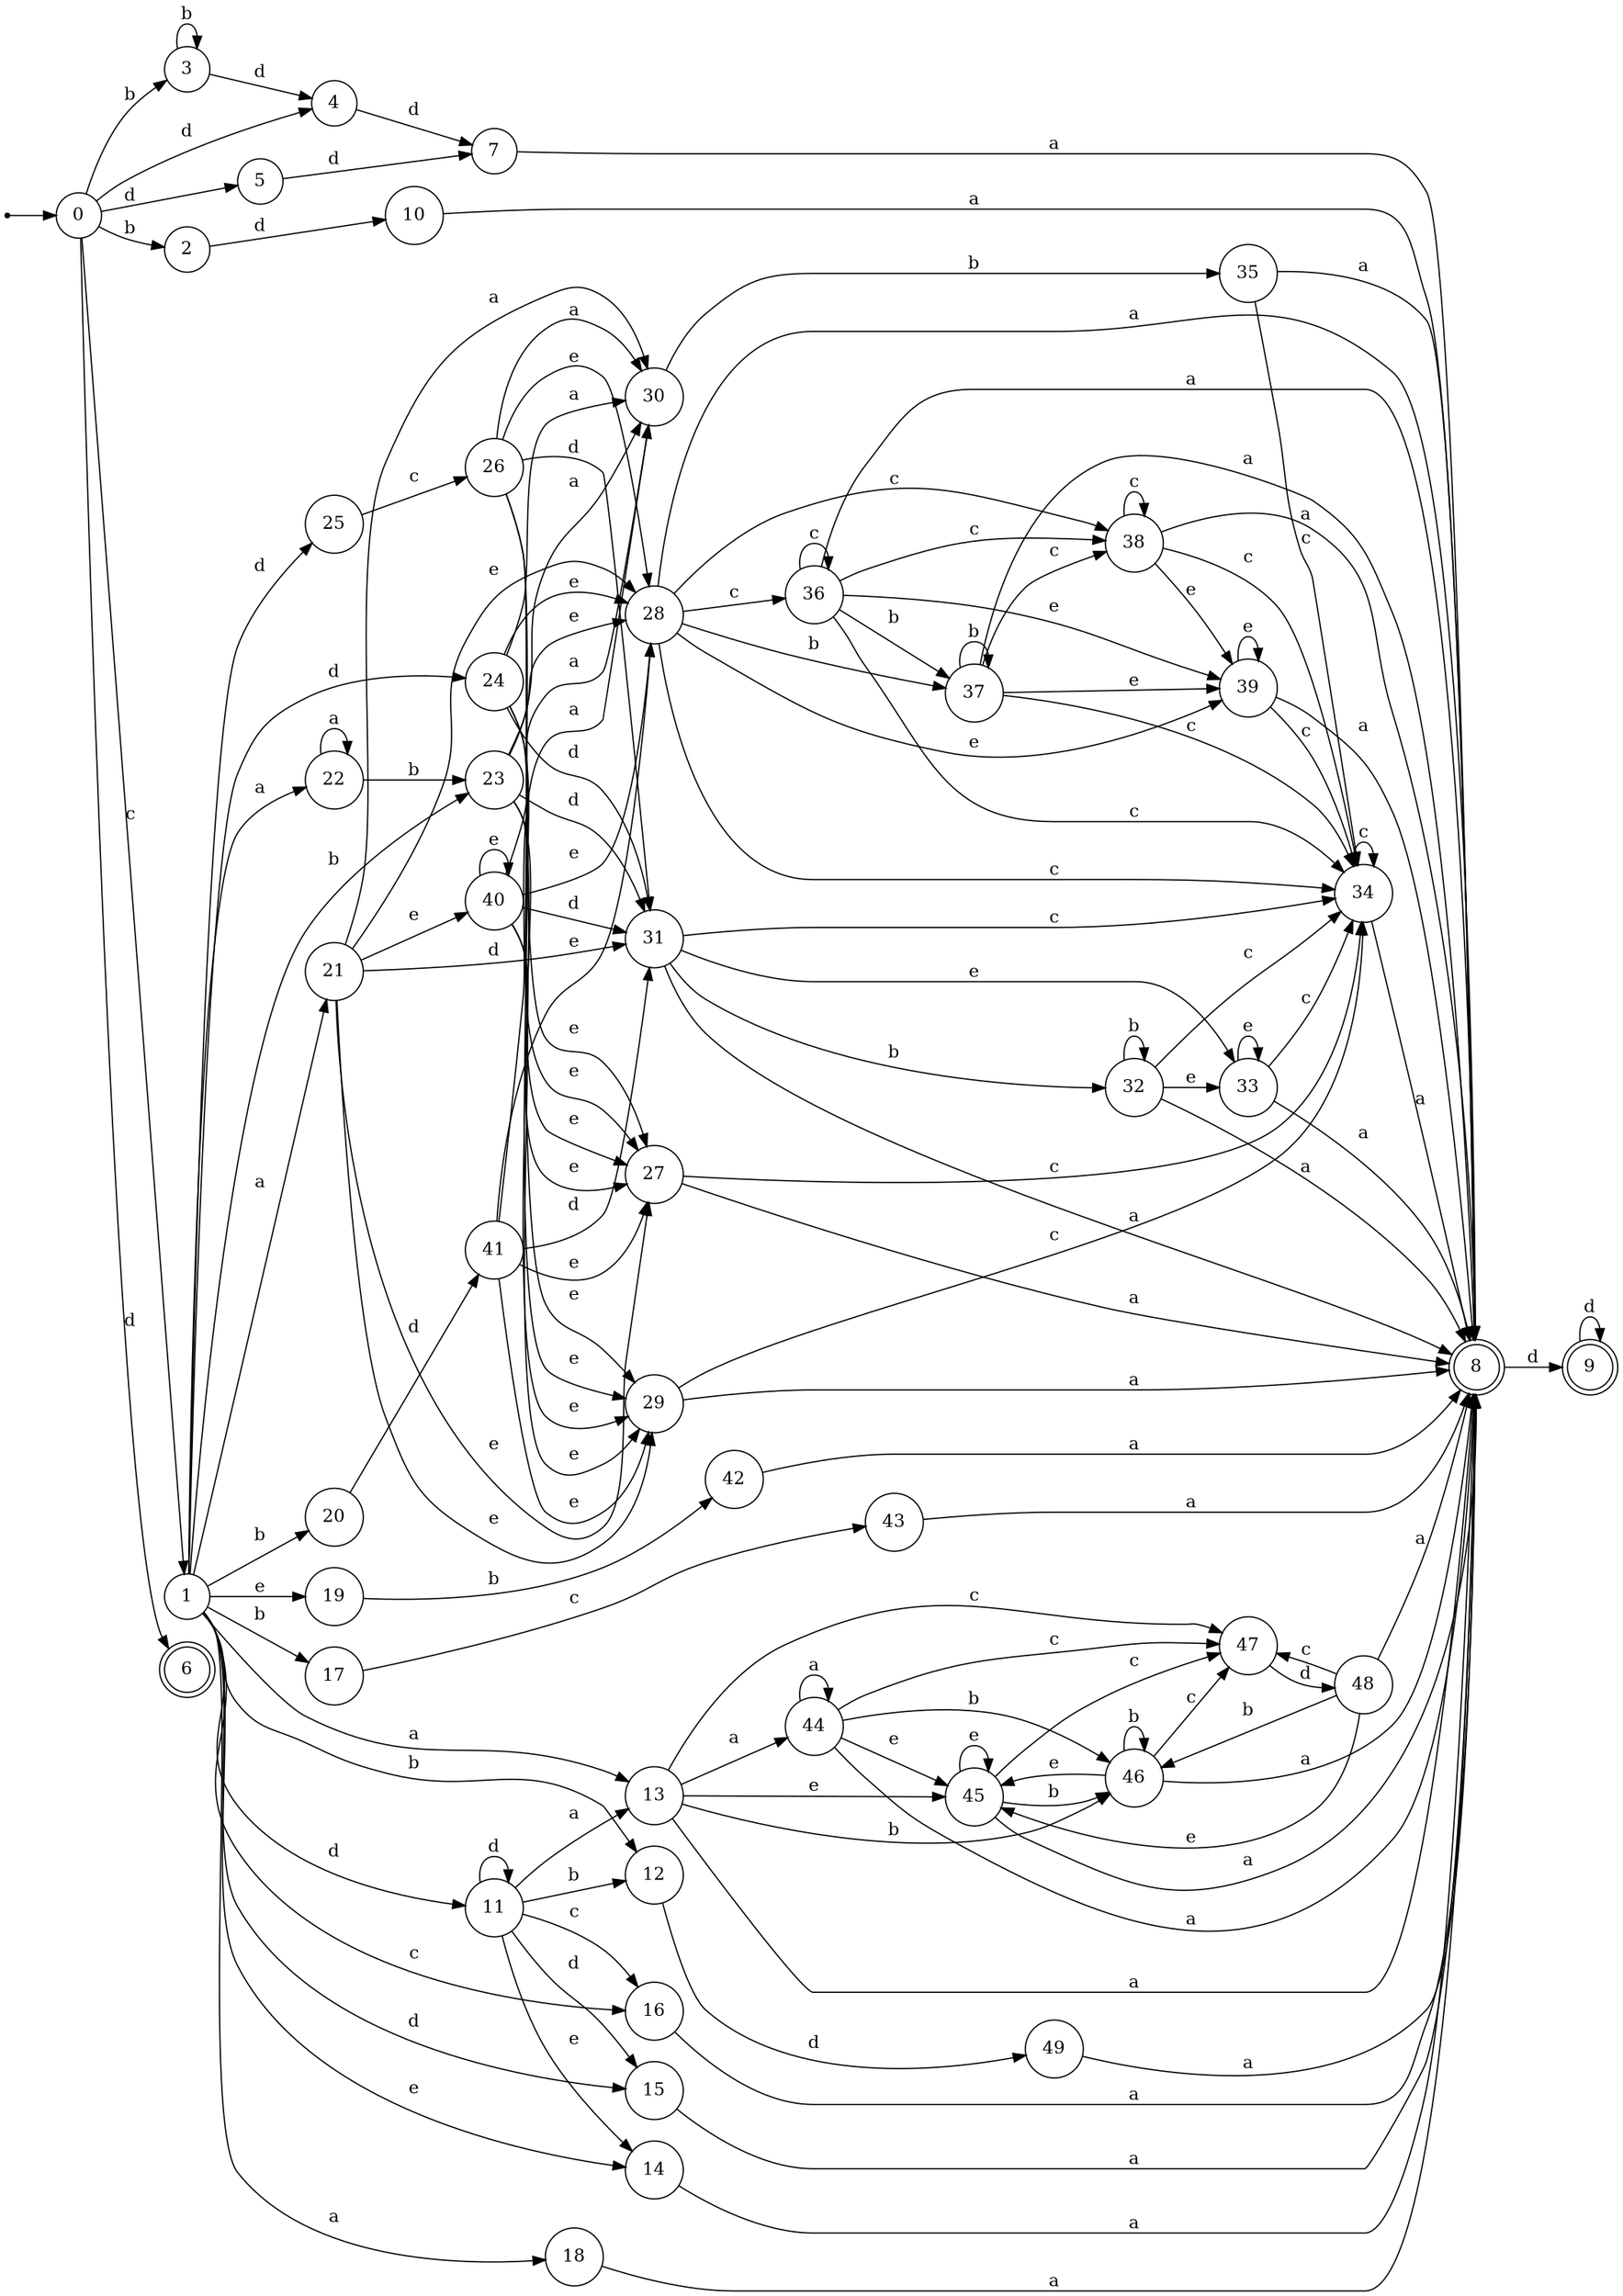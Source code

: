 digraph finite_state_machine {
rankdir=LR;
size="20,20";
node [shape = point]; "dummy0"
node [shape = circle]; "0";
"dummy0" -> "0";
node [shape = circle]; "1";
node [shape = circle]; "2";
node [shape = circle]; "3";
node [shape = circle]; "4";
node [shape = circle]; "5";
node [shape = doublecircle]; "6";node [shape = circle]; "7";
node [shape = doublecircle]; "8";node [shape = doublecircle]; "9";node [shape = circle]; "10";
node [shape = circle]; "11";
node [shape = circle]; "12";
node [shape = circle]; "13";
node [shape = circle]; "14";
node [shape = circle]; "15";
node [shape = circle]; "16";
node [shape = circle]; "17";
node [shape = circle]; "18";
node [shape = circle]; "19";
node [shape = circle]; "20";
node [shape = circle]; "21";
node [shape = circle]; "22";
node [shape = circle]; "23";
node [shape = circle]; "24";
node [shape = circle]; "25";
node [shape = circle]; "26";
node [shape = circle]; "27";
node [shape = circle]; "28";
node [shape = circle]; "29";
node [shape = circle]; "30";
node [shape = circle]; "31";
node [shape = circle]; "32";
node [shape = circle]; "33";
node [shape = circle]; "34";
node [shape = circle]; "35";
node [shape = circle]; "36";
node [shape = circle]; "37";
node [shape = circle]; "38";
node [shape = circle]; "39";
node [shape = circle]; "40";
node [shape = circle]; "41";
node [shape = circle]; "42";
node [shape = circle]; "43";
node [shape = circle]; "44";
node [shape = circle]; "45";
node [shape = circle]; "46";
node [shape = circle]; "47";
node [shape = circle]; "48";
node [shape = circle]; "49";
"0" -> "1" [label = "c"];
 "0" -> "2" [label = "b"];
 "0" -> "3" [label = "b"];
 "0" -> "4" [label = "d"];
 "0" -> "5" [label = "d"];
 "0" -> "6" [label = "d"];
 "5" -> "7" [label = "d"];
 "7" -> "8" [label = "a"];
 "8" -> "9" [label = "d"];
 "9" -> "9" [label = "d"];
 "4" -> "7" [label = "d"];
 "3" -> "3" [label = "b"];
 "3" -> "4" [label = "d"];
 "2" -> "10" [label = "d"];
 "10" -> "8" [label = "a"];
 "1" -> "24" [label = "d"];
 "1" -> "25" [label = "d"];
 "1" -> "11" [label = "d"];
 "1" -> "15" [label = "d"];
 "1" -> "17" [label = "b"];
 "1" -> "12" [label = "b"];
 "1" -> "20" [label = "b"];
 "1" -> "23" [label = "b"];
 "1" -> "18" [label = "a"];
 "1" -> "21" [label = "a"];
 "1" -> "13" [label = "a"];
 "1" -> "22" [label = "a"];
 "1" -> "19" [label = "e"];
 "1" -> "14" [label = "e"];
 "1" -> "16" [label = "c"];
 "25" -> "26" [label = "c"];
 "26" -> "27" [label = "e"];
 "26" -> "28" [label = "e"];
 "26" -> "29" [label = "e"];
 "26" -> "30" [label = "a"];
 "26" -> "31" [label = "d"];
 "31" -> "32" [label = "b"];
 "31" -> "33" [label = "e"];
 "31" -> "34" [label = "c"];
 "31" -> "8" [label = "a"];
 "34" -> "34" [label = "c"];
 "34" -> "8" [label = "a"];
 "33" -> "33" [label = "e"];
 "33" -> "34" [label = "c"];
 "33" -> "8" [label = "a"];
 "32" -> "32" [label = "b"];
 "32" -> "33" [label = "e"];
 "32" -> "34" [label = "c"];
 "32" -> "8" [label = "a"];
 "30" -> "35" [label = "b"];
 "35" -> "34" [label = "c"];
 "35" -> "8" [label = "a"];
 "29" -> "34" [label = "c"];
 "29" -> "8" [label = "a"];
 "28" -> "34" [label = "c"];
 "28" -> "36" [label = "c"];
 "28" -> "38" [label = "c"];
 "28" -> "37" [label = "b"];
 "28" -> "39" [label = "e"];
 "28" -> "8" [label = "a"];
 "39" -> "39" [label = "e"];
 "39" -> "34" [label = "c"];
 "39" -> "8" [label = "a"];
 "38" -> "34" [label = "c"];
 "38" -> "38" [label = "c"];
 "38" -> "39" [label = "e"];
 "38" -> "8" [label = "a"];
 "37" -> "37" [label = "b"];
 "37" -> "34" [label = "c"];
 "37" -> "38" [label = "c"];
 "37" -> "39" [label = "e"];
 "37" -> "8" [label = "a"];
 "36" -> "34" [label = "c"];
 "36" -> "36" [label = "c"];
 "36" -> "38" [label = "c"];
 "36" -> "37" [label = "b"];
 "36" -> "39" [label = "e"];
 "36" -> "8" [label = "a"];
 "27" -> "34" [label = "c"];
 "27" -> "8" [label = "a"];
 "24" -> "27" [label = "e"];
 "24" -> "28" [label = "e"];
 "24" -> "29" [label = "e"];
 "24" -> "30" [label = "a"];
 "24" -> "31" [label = "d"];
 "23" -> "27" [label = "e"];
 "23" -> "28" [label = "e"];
 "23" -> "29" [label = "e"];
 "23" -> "30" [label = "a"];
 "23" -> "31" [label = "d"];
 "22" -> "22" [label = "a"];
 "22" -> "23" [label = "b"];
 "21" -> "40" [label = "e"];
 "21" -> "27" [label = "e"];
 "21" -> "28" [label = "e"];
 "21" -> "29" [label = "e"];
 "21" -> "30" [label = "a"];
 "21" -> "31" [label = "d"];
 "40" -> "40" [label = "e"];
 "40" -> "27" [label = "e"];
 "40" -> "28" [label = "e"];
 "40" -> "29" [label = "e"];
 "40" -> "30" [label = "a"];
 "40" -> "31" [label = "d"];
 "20" -> "41" [label = "d"];
 "41" -> "27" [label = "e"];
 "41" -> "28" [label = "e"];
 "41" -> "29" [label = "e"];
 "41" -> "30" [label = "a"];
 "41" -> "31" [label = "d"];
 "19" -> "42" [label = "b"];
 "42" -> "8" [label = "a"];
 "18" -> "8" [label = "a"];
 "17" -> "43" [label = "c"];
 "43" -> "8" [label = "a"];
 "16" -> "8" [label = "a"];
 "15" -> "8" [label = "a"];
 "14" -> "8" [label = "a"];
 "13" -> "8" [label = "a"];
 "13" -> "44" [label = "a"];
 "13" -> "45" [label = "e"];
 "13" -> "46" [label = "b"];
 "13" -> "47" [label = "c"];
 "47" -> "48" [label = "d"];
 "48" -> "47" [label = "c"];
 "48" -> "45" [label = "e"];
 "48" -> "46" [label = "b"];
 "48" -> "8" [label = "a"];
 "46" -> "46" [label = "b"];
 "46" -> "45" [label = "e"];
 "46" -> "47" [label = "c"];
 "46" -> "8" [label = "a"];
 "45" -> "45" [label = "e"];
 "45" -> "46" [label = "b"];
 "45" -> "47" [label = "c"];
 "45" -> "8" [label = "a"];
 "44" -> "8" [label = "a"];
 "44" -> "44" [label = "a"];
 "44" -> "45" [label = "e"];
 "44" -> "46" [label = "b"];
 "44" -> "47" [label = "c"];
 "12" -> "49" [label = "d"];
 "49" -> "8" [label = "a"];
 "11" -> "11" [label = "d"];
 "11" -> "15" [label = "d"];
 "11" -> "12" [label = "b"];
 "11" -> "13" [label = "a"];
 "11" -> "14" [label = "e"];
 "11" -> "16" [label = "c"];
 }
